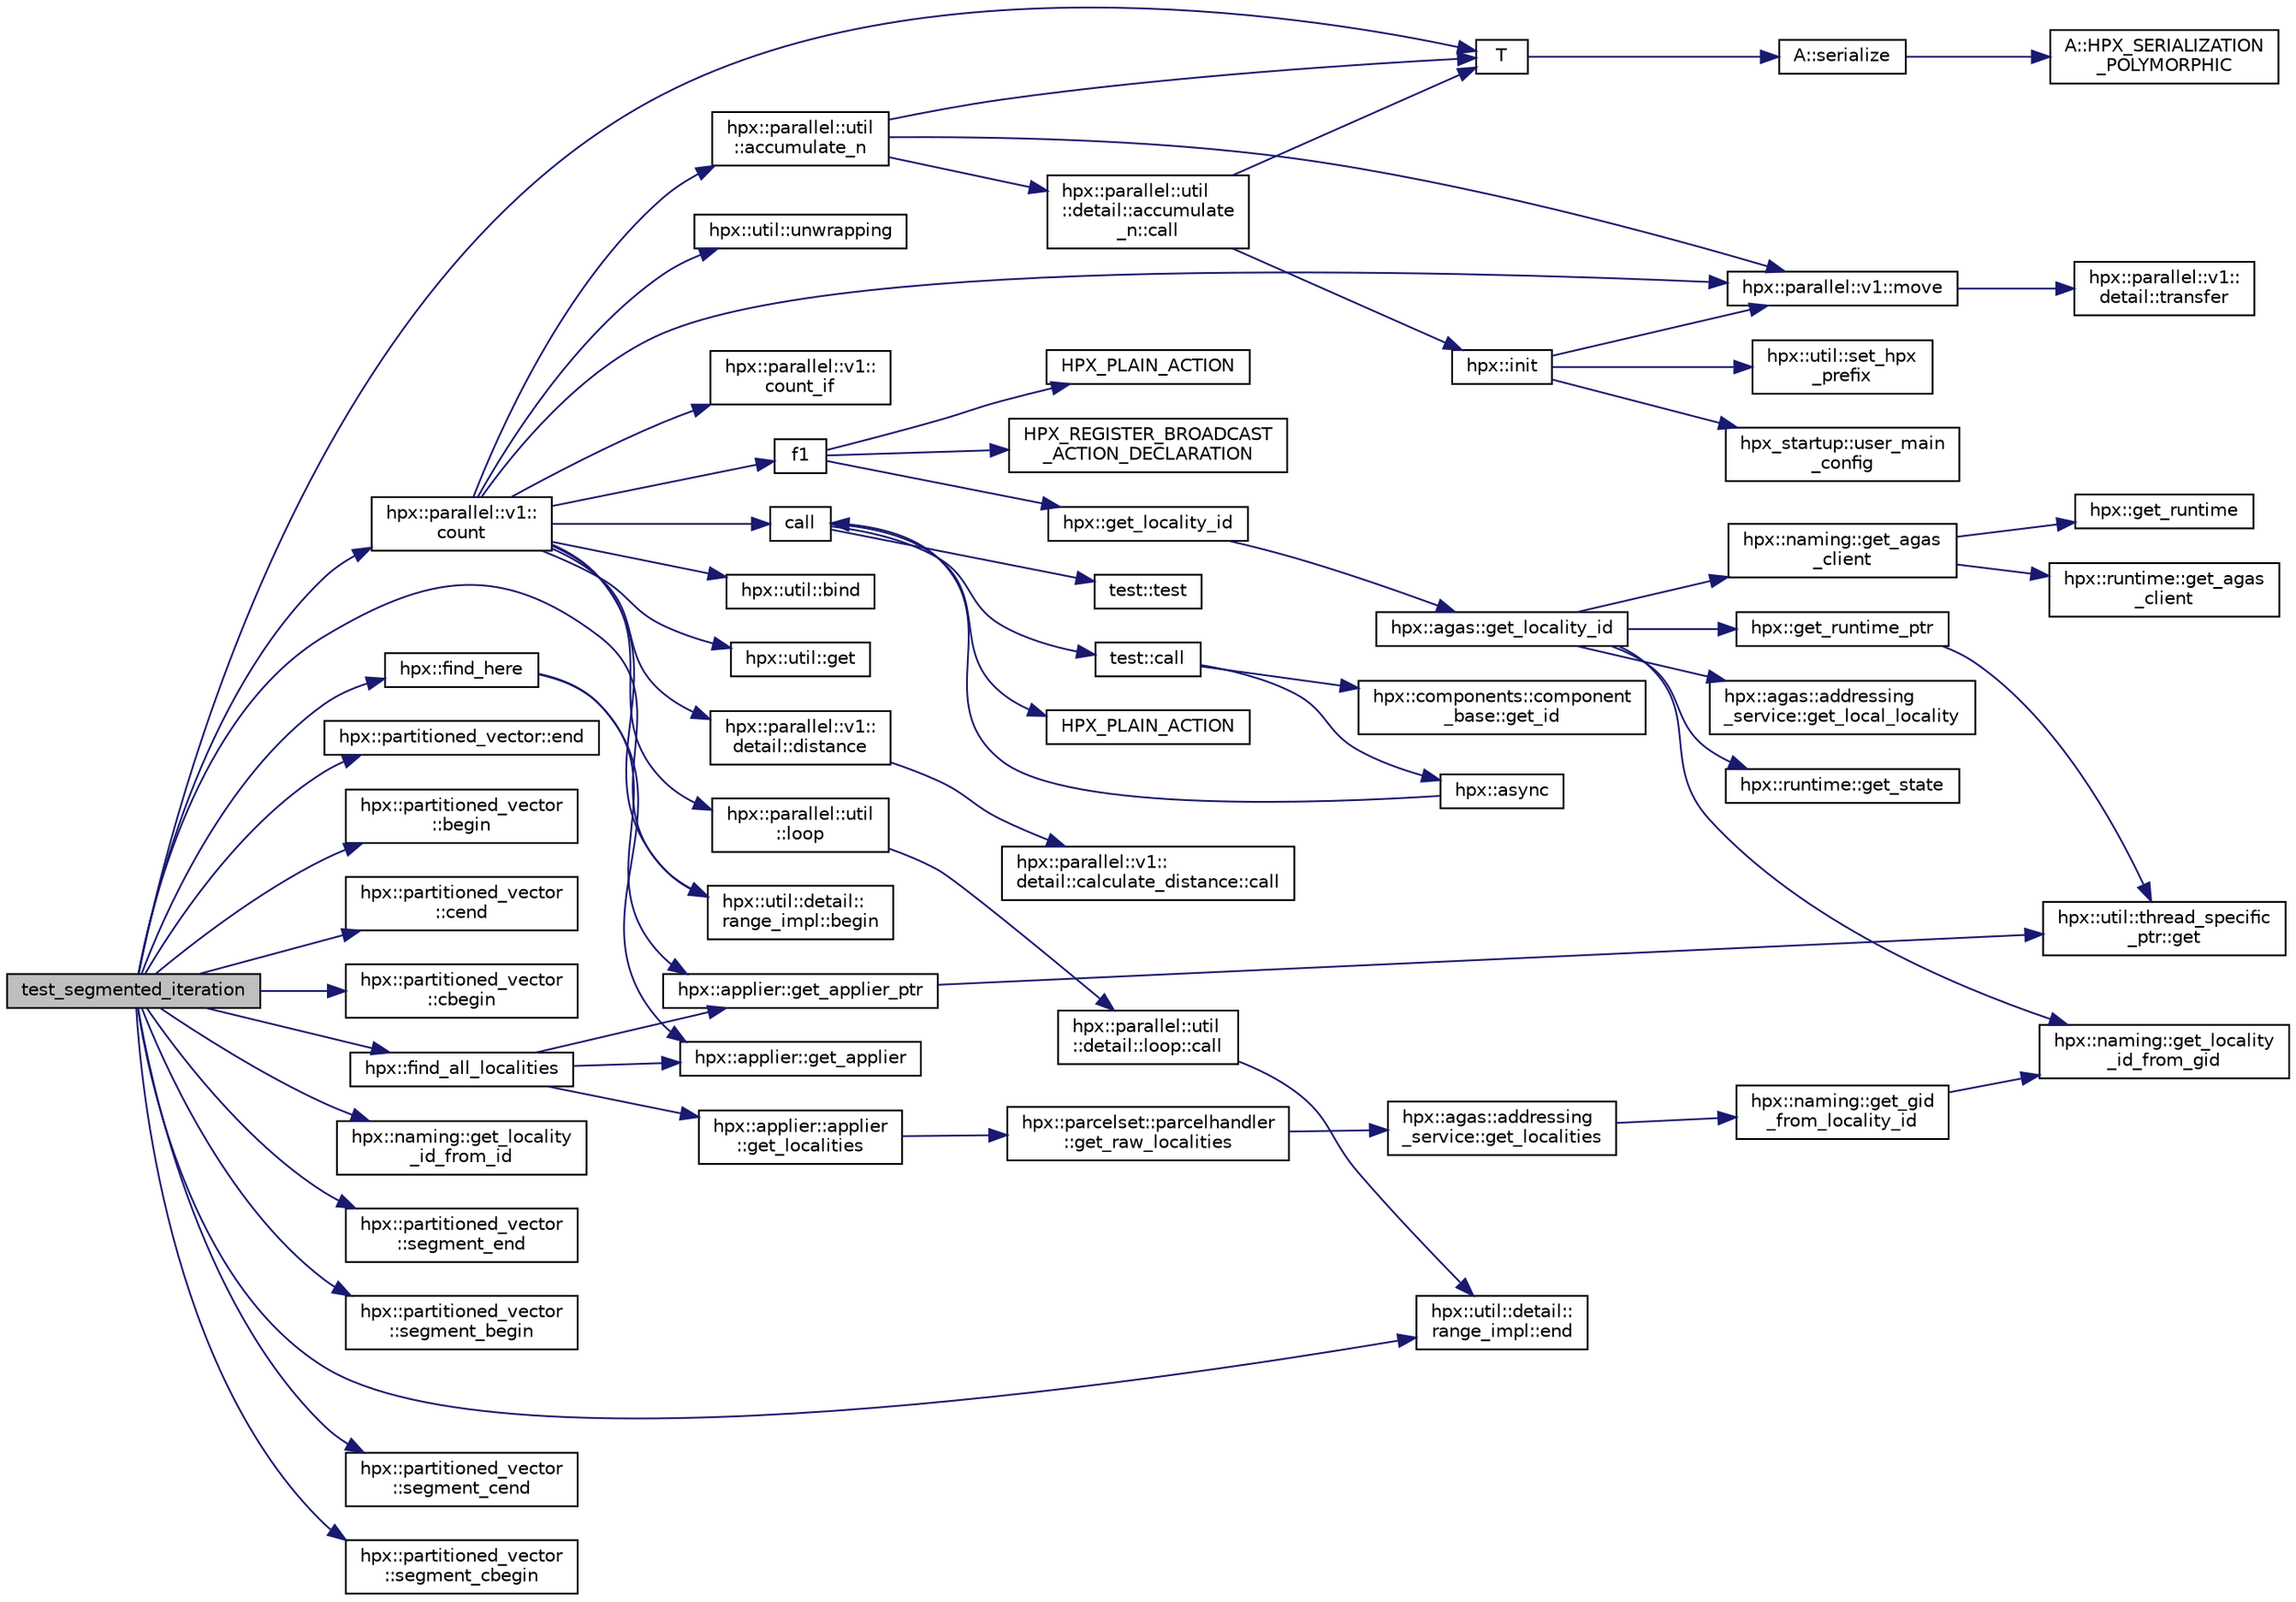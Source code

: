 digraph "test_segmented_iteration"
{
  edge [fontname="Helvetica",fontsize="10",labelfontname="Helvetica",labelfontsize="10"];
  node [fontname="Helvetica",fontsize="10",shape=record];
  rankdir="LR";
  Node49 [label="test_segmented_iteration",height=0.2,width=0.4,color="black", fillcolor="grey75", style="filled", fontcolor="black"];
  Node49 -> Node50 [color="midnightblue",fontsize="10",style="solid",fontname="Helvetica"];
  Node50 [label="hpx::parallel::v1::\lcount",height=0.2,width=0.4,color="black", fillcolor="white", style="filled",URL="$db/db9/namespacehpx_1_1parallel_1_1v1.html#a19d058114a2bd44801aab4176b188e23"];
  Node50 -> Node51 [color="midnightblue",fontsize="10",style="solid",fontname="Helvetica"];
  Node51 [label="hpx::parallel::v1::\lcount_if",height=0.2,width=0.4,color="black", fillcolor="white", style="filled",URL="$db/db9/namespacehpx_1_1parallel_1_1v1.html#ad836ff017ec208c2d6388a9b47b05ce0"];
  Node50 -> Node52 [color="midnightblue",fontsize="10",style="solid",fontname="Helvetica"];
  Node52 [label="f1",height=0.2,width=0.4,color="black", fillcolor="white", style="filled",URL="$d8/d8b/broadcast_8cpp.html#a1751fbd41f2529b84514a9dbd767959a"];
  Node52 -> Node53 [color="midnightblue",fontsize="10",style="solid",fontname="Helvetica"];
  Node53 [label="hpx::get_locality_id",height=0.2,width=0.4,color="black", fillcolor="white", style="filled",URL="$d8/d83/namespacehpx.html#a158d7c54a657bb364c1704033010697b",tooltip="Return the number of the locality this function is being called from. "];
  Node53 -> Node54 [color="midnightblue",fontsize="10",style="solid",fontname="Helvetica"];
  Node54 [label="hpx::agas::get_locality_id",height=0.2,width=0.4,color="black", fillcolor="white", style="filled",URL="$dc/d54/namespacehpx_1_1agas.html#a491cc2ddecdf0f1a9129900caa6a4d3e"];
  Node54 -> Node55 [color="midnightblue",fontsize="10",style="solid",fontname="Helvetica"];
  Node55 [label="hpx::get_runtime_ptr",height=0.2,width=0.4,color="black", fillcolor="white", style="filled",URL="$d8/d83/namespacehpx.html#af29daf2bb3e01b4d6495a1742b6cce64"];
  Node55 -> Node56 [color="midnightblue",fontsize="10",style="solid",fontname="Helvetica"];
  Node56 [label="hpx::util::thread_specific\l_ptr::get",height=0.2,width=0.4,color="black", fillcolor="white", style="filled",URL="$d4/d4c/structhpx_1_1util_1_1thread__specific__ptr.html#a3b27d8520710478aa41d1f74206bdba9"];
  Node54 -> Node57 [color="midnightblue",fontsize="10",style="solid",fontname="Helvetica"];
  Node57 [label="hpx::runtime::get_state",height=0.2,width=0.4,color="black", fillcolor="white", style="filled",URL="$d0/d7b/classhpx_1_1runtime.html#ab405f80e060dac95d624520f38b0524c"];
  Node54 -> Node58 [color="midnightblue",fontsize="10",style="solid",fontname="Helvetica"];
  Node58 [label="hpx::naming::get_agas\l_client",height=0.2,width=0.4,color="black", fillcolor="white", style="filled",URL="$d4/dc9/namespacehpx_1_1naming.html#a0408fffd5d34b620712a801b0ae3b032"];
  Node58 -> Node59 [color="midnightblue",fontsize="10",style="solid",fontname="Helvetica"];
  Node59 [label="hpx::get_runtime",height=0.2,width=0.4,color="black", fillcolor="white", style="filled",URL="$d8/d83/namespacehpx.html#aef902cc6c7dd3b9fbadf34d1e850a070"];
  Node58 -> Node60 [color="midnightblue",fontsize="10",style="solid",fontname="Helvetica"];
  Node60 [label="hpx::runtime::get_agas\l_client",height=0.2,width=0.4,color="black", fillcolor="white", style="filled",URL="$d0/d7b/classhpx_1_1runtime.html#aeb5dddd30d6b9861669af8ad44d1a96a"];
  Node54 -> Node61 [color="midnightblue",fontsize="10",style="solid",fontname="Helvetica"];
  Node61 [label="hpx::agas::addressing\l_service::get_local_locality",height=0.2,width=0.4,color="black", fillcolor="white", style="filled",URL="$db/d58/structhpx_1_1agas_1_1addressing__service.html#ab52c19a37c2a7a006c6c15f90ad0539c"];
  Node54 -> Node62 [color="midnightblue",fontsize="10",style="solid",fontname="Helvetica"];
  Node62 [label="hpx::naming::get_locality\l_id_from_gid",height=0.2,width=0.4,color="black", fillcolor="white", style="filled",URL="$d4/dc9/namespacehpx_1_1naming.html#a7fd43037784560bd04fda9b49e33529f"];
  Node52 -> Node63 [color="midnightblue",fontsize="10",style="solid",fontname="Helvetica"];
  Node63 [label="HPX_PLAIN_ACTION",height=0.2,width=0.4,color="black", fillcolor="white", style="filled",URL="$d8/d8b/broadcast_8cpp.html#a19685a0394ce6a99351f7a679f6eeefc"];
  Node52 -> Node64 [color="midnightblue",fontsize="10",style="solid",fontname="Helvetica"];
  Node64 [label="HPX_REGISTER_BROADCAST\l_ACTION_DECLARATION",height=0.2,width=0.4,color="black", fillcolor="white", style="filled",URL="$d7/d38/addressing__service_8cpp.html#a573d764d9cb34eec46a4bdffcf07875f"];
  Node50 -> Node65 [color="midnightblue",fontsize="10",style="solid",fontname="Helvetica"];
  Node65 [label="hpx::parallel::util\l::loop",height=0.2,width=0.4,color="black", fillcolor="white", style="filled",URL="$df/dc6/namespacehpx_1_1parallel_1_1util.html#a3f434e00f42929aac85debb8c5782213"];
  Node65 -> Node66 [color="midnightblue",fontsize="10",style="solid",fontname="Helvetica"];
  Node66 [label="hpx::parallel::util\l::detail::loop::call",height=0.2,width=0.4,color="black", fillcolor="white", style="filled",URL="$da/d06/structhpx_1_1parallel_1_1util_1_1detail_1_1loop.html#a5c5e8dbda782f09cdb7bc2509e3bf09e"];
  Node66 -> Node67 [color="midnightblue",fontsize="10",style="solid",fontname="Helvetica"];
  Node67 [label="hpx::util::detail::\lrange_impl::end",height=0.2,width=0.4,color="black", fillcolor="white", style="filled",URL="$d4/d4a/namespacehpx_1_1util_1_1detail_1_1range__impl.html#afb2ea48b0902f52ee4d8b764807b4316"];
  Node50 -> Node68 [color="midnightblue",fontsize="10",style="solid",fontname="Helvetica"];
  Node68 [label="hpx::util::bind",height=0.2,width=0.4,color="black", fillcolor="white", style="filled",URL="$df/dad/namespacehpx_1_1util.html#ad844caedf82a0173d6909d910c3e48c6"];
  Node50 -> Node69 [color="midnightblue",fontsize="10",style="solid",fontname="Helvetica"];
  Node69 [label="hpx::parallel::v1::move",height=0.2,width=0.4,color="black", fillcolor="white", style="filled",URL="$db/db9/namespacehpx_1_1parallel_1_1v1.html#aa7c4ede081ce786c9d1eb1adff495cfc"];
  Node69 -> Node70 [color="midnightblue",fontsize="10",style="solid",fontname="Helvetica"];
  Node70 [label="hpx::parallel::v1::\ldetail::transfer",height=0.2,width=0.4,color="black", fillcolor="white", style="filled",URL="$d2/ddd/namespacehpx_1_1parallel_1_1v1_1_1detail.html#ab1b56a05e1885ca7cc7ffa1804dd2f3c"];
  Node50 -> Node71 [color="midnightblue",fontsize="10",style="solid",fontname="Helvetica"];
  Node71 [label="hpx::util::get",height=0.2,width=0.4,color="black", fillcolor="white", style="filled",URL="$df/dad/namespacehpx_1_1util.html#a5cbd3c41f03f4d4acaedaa4777e3cc02"];
  Node50 -> Node72 [color="midnightblue",fontsize="10",style="solid",fontname="Helvetica"];
  Node72 [label="call",height=0.2,width=0.4,color="black", fillcolor="white", style="filled",URL="$d2/d67/promise__1620_8cpp.html#a58357f0b82bc761e1d0b9091ed563a70"];
  Node72 -> Node73 [color="midnightblue",fontsize="10",style="solid",fontname="Helvetica"];
  Node73 [label="test::test",height=0.2,width=0.4,color="black", fillcolor="white", style="filled",URL="$d8/d89/structtest.html#ab42d5ece712d716b04cb3f686f297a26"];
  Node72 -> Node74 [color="midnightblue",fontsize="10",style="solid",fontname="Helvetica"];
  Node74 [label="HPX_PLAIN_ACTION",height=0.2,width=0.4,color="black", fillcolor="white", style="filled",URL="$d2/d67/promise__1620_8cpp.html#ab96aab827a4b1fcaf66cfe0ba83fef23"];
  Node72 -> Node75 [color="midnightblue",fontsize="10",style="solid",fontname="Helvetica"];
  Node75 [label="test::call",height=0.2,width=0.4,color="black", fillcolor="white", style="filled",URL="$d8/d89/structtest.html#aeb29e7ed6518b9426ccf1344c52620ae"];
  Node75 -> Node76 [color="midnightblue",fontsize="10",style="solid",fontname="Helvetica"];
  Node76 [label="hpx::async",height=0.2,width=0.4,color="black", fillcolor="white", style="filled",URL="$d8/d83/namespacehpx.html#acb7d8e37b73b823956ce144f9a57eaa4"];
  Node76 -> Node72 [color="midnightblue",fontsize="10",style="solid",fontname="Helvetica"];
  Node75 -> Node77 [color="midnightblue",fontsize="10",style="solid",fontname="Helvetica"];
  Node77 [label="hpx::components::component\l_base::get_id",height=0.2,width=0.4,color="black", fillcolor="white", style="filled",URL="$d2/de6/classhpx_1_1components_1_1component__base.html#a4c8fd93514039bdf01c48d66d82b19cd"];
  Node50 -> Node78 [color="midnightblue",fontsize="10",style="solid",fontname="Helvetica"];
  Node78 [label="hpx::parallel::v1::\ldetail::distance",height=0.2,width=0.4,color="black", fillcolor="white", style="filled",URL="$d2/ddd/namespacehpx_1_1parallel_1_1v1_1_1detail.html#a6bea3c6a5f470cad11f27ee6bab4a33f"];
  Node78 -> Node79 [color="midnightblue",fontsize="10",style="solid",fontname="Helvetica"];
  Node79 [label="hpx::parallel::v1::\ldetail::calculate_distance::call",height=0.2,width=0.4,color="black", fillcolor="white", style="filled",URL="$db/dfa/structhpx_1_1parallel_1_1v1_1_1detail_1_1calculate__distance.html#a950a6627830a7d019ac0e734b0a447bf"];
  Node50 -> Node80 [color="midnightblue",fontsize="10",style="solid",fontname="Helvetica"];
  Node80 [label="hpx::util::unwrapping",height=0.2,width=0.4,color="black", fillcolor="white", style="filled",URL="$df/dad/namespacehpx_1_1util.html#a7529d9ac687684c33403cdd1f9cef8e4"];
  Node50 -> Node81 [color="midnightblue",fontsize="10",style="solid",fontname="Helvetica"];
  Node81 [label="hpx::parallel::util\l::accumulate_n",height=0.2,width=0.4,color="black", fillcolor="white", style="filled",URL="$df/dc6/namespacehpx_1_1parallel_1_1util.html#af19f9a2722f97c2247ea5d0dbb5e2d25"];
  Node81 -> Node82 [color="midnightblue",fontsize="10",style="solid",fontname="Helvetica"];
  Node82 [label="hpx::parallel::util\l::detail::accumulate\l_n::call",height=0.2,width=0.4,color="black", fillcolor="white", style="filled",URL="$d8/d3b/structhpx_1_1parallel_1_1util_1_1detail_1_1accumulate__n.html#a765aceb8ab313fc92f7c4aaf70ccca8f"];
  Node82 -> Node83 [color="midnightblue",fontsize="10",style="solid",fontname="Helvetica"];
  Node83 [label="hpx::init",height=0.2,width=0.4,color="black", fillcolor="white", style="filled",URL="$d8/d83/namespacehpx.html#a3c694ea960b47c56b33351ba16e3d76b",tooltip="Main entry point for launching the HPX runtime system. "];
  Node83 -> Node84 [color="midnightblue",fontsize="10",style="solid",fontname="Helvetica"];
  Node84 [label="hpx::util::set_hpx\l_prefix",height=0.2,width=0.4,color="black", fillcolor="white", style="filled",URL="$df/dad/namespacehpx_1_1util.html#ae40a23c1ba0a48d9304dcf717a95793e"];
  Node83 -> Node85 [color="midnightblue",fontsize="10",style="solid",fontname="Helvetica"];
  Node85 [label="hpx_startup::user_main\l_config",height=0.2,width=0.4,color="black", fillcolor="white", style="filled",URL="$d3/dd2/namespacehpx__startup.html#aaac571d88bd3912a4225a23eb3261637"];
  Node83 -> Node69 [color="midnightblue",fontsize="10",style="solid",fontname="Helvetica"];
  Node82 -> Node86 [color="midnightblue",fontsize="10",style="solid",fontname="Helvetica"];
  Node86 [label="T",height=0.2,width=0.4,color="black", fillcolor="white", style="filled",URL="$db/d33/polymorphic__semiintrusive__template_8cpp.html#ad187658f9cb91c1312b39ae7e896f1ea"];
  Node86 -> Node87 [color="midnightblue",fontsize="10",style="solid",fontname="Helvetica"];
  Node87 [label="A::serialize",height=0.2,width=0.4,color="black", fillcolor="white", style="filled",URL="$d7/da0/struct_a.html#a5f5c287cf471e274ed9dda0da1592212"];
  Node87 -> Node88 [color="midnightblue",fontsize="10",style="solid",fontname="Helvetica"];
  Node88 [label="A::HPX_SERIALIZATION\l_POLYMORPHIC",height=0.2,width=0.4,color="black", fillcolor="white", style="filled",URL="$d7/da0/struct_a.html#ada978cc156cebbafddb1f3aa4c01918c"];
  Node81 -> Node69 [color="midnightblue",fontsize="10",style="solid",fontname="Helvetica"];
  Node81 -> Node86 [color="midnightblue",fontsize="10",style="solid",fontname="Helvetica"];
  Node50 -> Node89 [color="midnightblue",fontsize="10",style="solid",fontname="Helvetica"];
  Node89 [label="hpx::util::detail::\lrange_impl::begin",height=0.2,width=0.4,color="black", fillcolor="white", style="filled",URL="$d4/d4a/namespacehpx_1_1util_1_1detail_1_1range__impl.html#a31e165df2b865cdd961f35ce938db41a"];
  Node49 -> Node90 [color="midnightblue",fontsize="10",style="solid",fontname="Helvetica"];
  Node90 [label="hpx::partitioned_vector::end",height=0.2,width=0.4,color="black", fillcolor="white", style="filled",URL="$d1/d60/classhpx_1_1partitioned__vector.html#a66108302ad511b83709063b9874158e7",tooltip="Return the iterator at the end of the vector. "];
  Node49 -> Node91 [color="midnightblue",fontsize="10",style="solid",fontname="Helvetica"];
  Node91 [label="hpx::partitioned_vector\l::begin",height=0.2,width=0.4,color="black", fillcolor="white", style="filled",URL="$d1/d60/classhpx_1_1partitioned__vector.html#ae49064cd21aee5d77e2484c194a55f2b"];
  Node49 -> Node67 [color="midnightblue",fontsize="10",style="solid",fontname="Helvetica"];
  Node49 -> Node89 [color="midnightblue",fontsize="10",style="solid",fontname="Helvetica"];
  Node49 -> Node92 [color="midnightblue",fontsize="10",style="solid",fontname="Helvetica"];
  Node92 [label="hpx::partitioned_vector\l::cend",height=0.2,width=0.4,color="black", fillcolor="white", style="filled",URL="$d1/d60/classhpx_1_1partitioned__vector.html#a98c6ea08762ebb4f7cddeec82b782847",tooltip="Return the const_iterator at the end of the vector. "];
  Node49 -> Node93 [color="midnightblue",fontsize="10",style="solid",fontname="Helvetica"];
  Node93 [label="hpx::partitioned_vector\l::cbegin",height=0.2,width=0.4,color="black", fillcolor="white", style="filled",URL="$d1/d60/classhpx_1_1partitioned__vector.html#a71c576e993434e0a8e2a12cac3ff171e",tooltip="Return the const_iterator at the beginning of the vector. "];
  Node49 -> Node94 [color="midnightblue",fontsize="10",style="solid",fontname="Helvetica"];
  Node94 [label="hpx::find_all_localities",height=0.2,width=0.4,color="black", fillcolor="white", style="filled",URL="$d8/d83/namespacehpx.html#a820f6ca4310861d4f6390cbd066c659b",tooltip="Return the list of global ids representing all localities available to this application. "];
  Node94 -> Node95 [color="midnightblue",fontsize="10",style="solid",fontname="Helvetica"];
  Node95 [label="hpx::applier::get_applier_ptr",height=0.2,width=0.4,color="black", fillcolor="white", style="filled",URL="$d8/dcb/namespacehpx_1_1applier.html#a617483cf2b77ad3a0aa428ade7b35299"];
  Node95 -> Node56 [color="midnightblue",fontsize="10",style="solid",fontname="Helvetica"];
  Node94 -> Node96 [color="midnightblue",fontsize="10",style="solid",fontname="Helvetica"];
  Node96 [label="hpx::applier::get_applier",height=0.2,width=0.4,color="black", fillcolor="white", style="filled",URL="$d8/dcb/namespacehpx_1_1applier.html#aba1147ab54a476403b37f20a39b1e239"];
  Node94 -> Node97 [color="midnightblue",fontsize="10",style="solid",fontname="Helvetica"];
  Node97 [label="hpx::applier::applier\l::get_localities",height=0.2,width=0.4,color="black", fillcolor="white", style="filled",URL="$da/dcb/classhpx_1_1applier_1_1applier.html#a1d4a6d6d2a6e941d365075f597ce590f"];
  Node97 -> Node98 [color="midnightblue",fontsize="10",style="solid",fontname="Helvetica"];
  Node98 [label="hpx::parcelset::parcelhandler\l::get_raw_localities",height=0.2,width=0.4,color="black", fillcolor="white", style="filled",URL="$d4/d2f/classhpx_1_1parcelset_1_1parcelhandler.html#ac4cb84a74380ddbab1039ad7ab672007"];
  Node98 -> Node99 [color="midnightblue",fontsize="10",style="solid",fontname="Helvetica"];
  Node99 [label="hpx::agas::addressing\l_service::get_localities",height=0.2,width=0.4,color="black", fillcolor="white", style="filled",URL="$db/d58/structhpx_1_1agas_1_1addressing__service.html#a3d263988f86b2a4c26dbb8d734540a5a",tooltip="Query for the locality_ids of all known localities. "];
  Node99 -> Node100 [color="midnightblue",fontsize="10",style="solid",fontname="Helvetica"];
  Node100 [label="hpx::naming::get_gid\l_from_locality_id",height=0.2,width=0.4,color="black", fillcolor="white", style="filled",URL="$d4/dc9/namespacehpx_1_1naming.html#ae50a3ecdb5854b6a25a556ebc9830541"];
  Node100 -> Node62 [color="midnightblue",fontsize="10",style="solid",fontname="Helvetica"];
  Node49 -> Node101 [color="midnightblue",fontsize="10",style="solid",fontname="Helvetica"];
  Node101 [label="hpx::naming::get_locality\l_id_from_id",height=0.2,width=0.4,color="black", fillcolor="white", style="filled",URL="$d4/dc9/namespacehpx_1_1naming.html#af568527a84c2ea192f494afa8a236e8c"];
  Node49 -> Node86 [color="midnightblue",fontsize="10",style="solid",fontname="Helvetica"];
  Node49 -> Node102 [color="midnightblue",fontsize="10",style="solid",fontname="Helvetica"];
  Node102 [label="hpx::partitioned_vector\l::segment_end",height=0.2,width=0.4,color="black", fillcolor="white", style="filled",URL="$d1/d60/classhpx_1_1partitioned__vector.html#a987d642877cafc13ae46aa9ef808ae00"];
  Node49 -> Node103 [color="midnightblue",fontsize="10",style="solid",fontname="Helvetica"];
  Node103 [label="hpx::partitioned_vector\l::segment_begin",height=0.2,width=0.4,color="black", fillcolor="white", style="filled",URL="$d1/d60/classhpx_1_1partitioned__vector.html#aadbe820159c630f335901325c618c1ef"];
  Node49 -> Node104 [color="midnightblue",fontsize="10",style="solid",fontname="Helvetica"];
  Node104 [label="hpx::find_here",height=0.2,width=0.4,color="black", fillcolor="white", style="filled",URL="$d8/d83/namespacehpx.html#af07c1b6e26bcdfb1138643a1a2133cf4",tooltip="Return the global id representing this locality. "];
  Node104 -> Node95 [color="midnightblue",fontsize="10",style="solid",fontname="Helvetica"];
  Node104 -> Node96 [color="midnightblue",fontsize="10",style="solid",fontname="Helvetica"];
  Node49 -> Node105 [color="midnightblue",fontsize="10",style="solid",fontname="Helvetica"];
  Node105 [label="hpx::partitioned_vector\l::segment_cend",height=0.2,width=0.4,color="black", fillcolor="white", style="filled",URL="$d1/d60/classhpx_1_1partitioned__vector.html#a97f65844c3f476e50867e6b21dce8ed5"];
  Node49 -> Node106 [color="midnightblue",fontsize="10",style="solid",fontname="Helvetica"];
  Node106 [label="hpx::partitioned_vector\l::segment_cbegin",height=0.2,width=0.4,color="black", fillcolor="white", style="filled",URL="$d1/d60/classhpx_1_1partitioned__vector.html#a46b3eee3dfc4783c75fe2ae09c24a5d8"];
}
